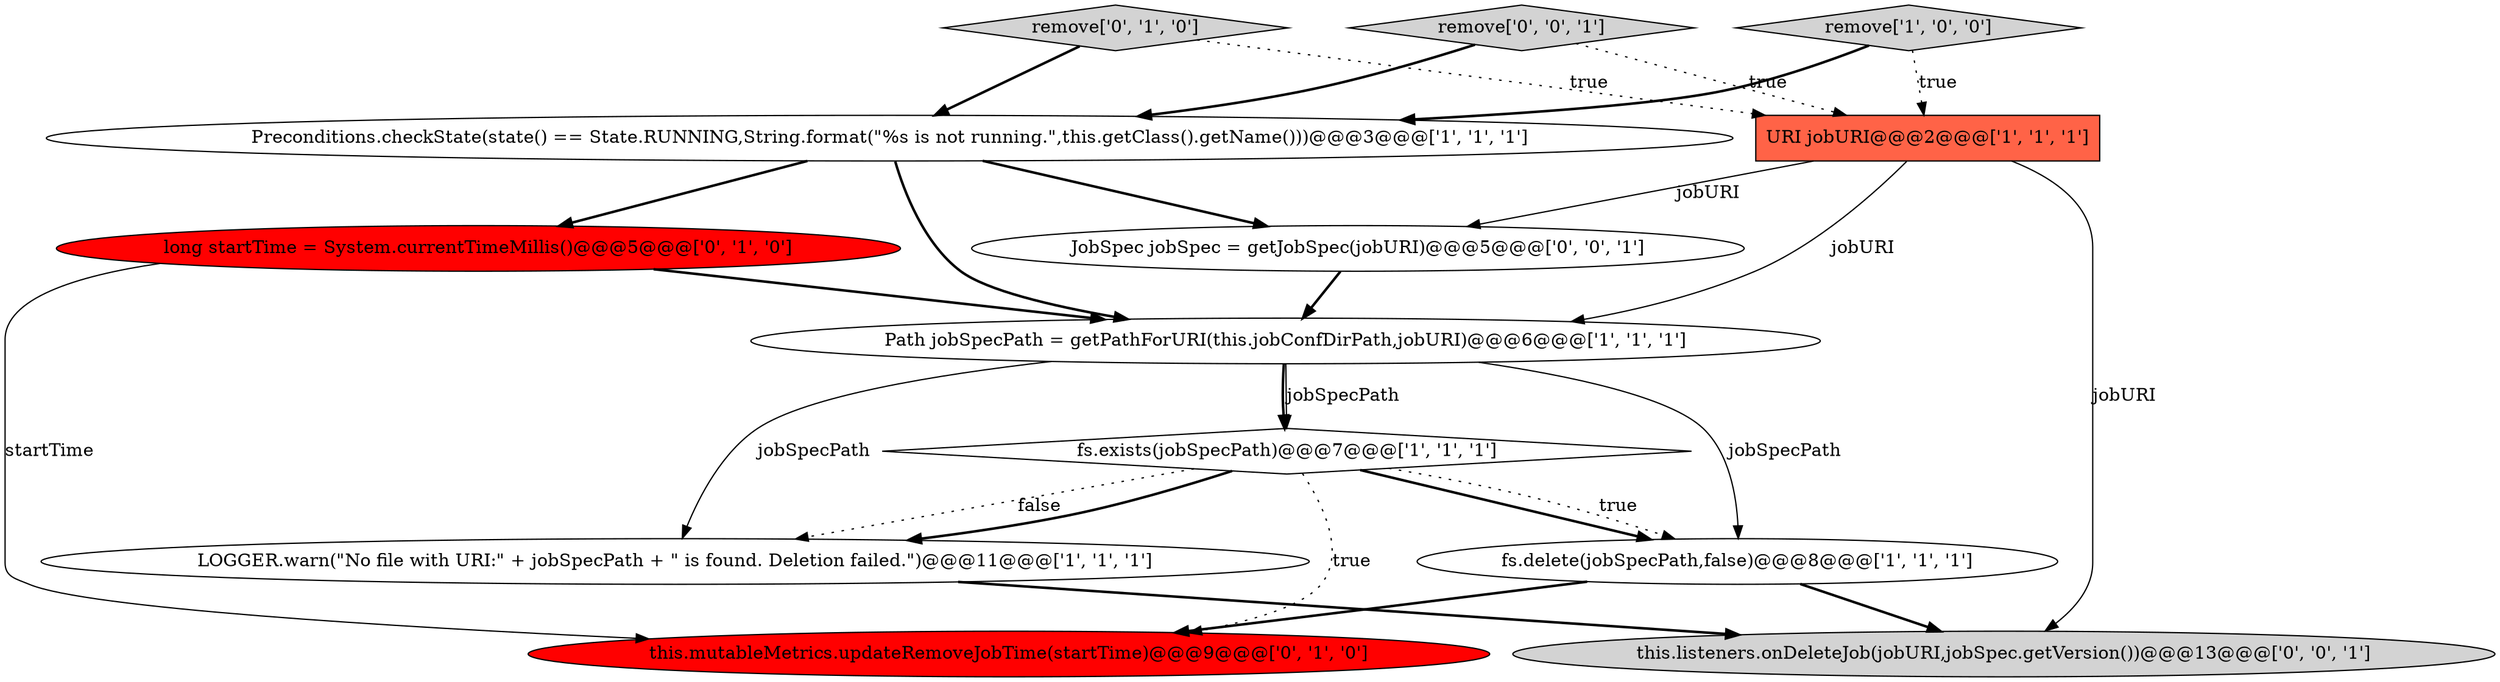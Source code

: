digraph {
8 [style = filled, label = "this.mutableMetrics.updateRemoveJobTime(startTime)@@@9@@@['0', '1', '0']", fillcolor = red, shape = ellipse image = "AAA1AAABBB2BBB"];
9 [style = filled, label = "remove['0', '1', '0']", fillcolor = lightgray, shape = diamond image = "AAA0AAABBB2BBB"];
0 [style = filled, label = "fs.delete(jobSpecPath,false)@@@8@@@['1', '1', '1']", fillcolor = white, shape = ellipse image = "AAA0AAABBB1BBB"];
7 [style = filled, label = "long startTime = System.currentTimeMillis()@@@5@@@['0', '1', '0']", fillcolor = red, shape = ellipse image = "AAA1AAABBB2BBB"];
12 [style = filled, label = "this.listeners.onDeleteJob(jobURI,jobSpec.getVersion())@@@13@@@['0', '0', '1']", fillcolor = lightgray, shape = ellipse image = "AAA0AAABBB3BBB"];
1 [style = filled, label = "URI jobURI@@@2@@@['1', '1', '1']", fillcolor = tomato, shape = box image = "AAA0AAABBB1BBB"];
5 [style = filled, label = "Path jobSpecPath = getPathForURI(this.jobConfDirPath,jobURI)@@@6@@@['1', '1', '1']", fillcolor = white, shape = ellipse image = "AAA0AAABBB1BBB"];
2 [style = filled, label = "Preconditions.checkState(state() == State.RUNNING,String.format(\"%s is not running.\",this.getClass().getName()))@@@3@@@['1', '1', '1']", fillcolor = white, shape = ellipse image = "AAA0AAABBB1BBB"];
4 [style = filled, label = "LOGGER.warn(\"No file with URI:\" + jobSpecPath + \" is found. Deletion failed.\")@@@11@@@['1', '1', '1']", fillcolor = white, shape = ellipse image = "AAA0AAABBB1BBB"];
11 [style = filled, label = "JobSpec jobSpec = getJobSpec(jobURI)@@@5@@@['0', '0', '1']", fillcolor = white, shape = ellipse image = "AAA0AAABBB3BBB"];
3 [style = filled, label = "fs.exists(jobSpecPath)@@@7@@@['1', '1', '1']", fillcolor = white, shape = diamond image = "AAA0AAABBB1BBB"];
6 [style = filled, label = "remove['1', '0', '0']", fillcolor = lightgray, shape = diamond image = "AAA0AAABBB1BBB"];
10 [style = filled, label = "remove['0', '0', '1']", fillcolor = lightgray, shape = diamond image = "AAA0AAABBB3BBB"];
5->3 [style = bold, label=""];
1->5 [style = solid, label="jobURI"];
9->2 [style = bold, label=""];
3->4 [style = dotted, label="false"];
0->12 [style = bold, label=""];
6->1 [style = dotted, label="true"];
5->4 [style = solid, label="jobSpecPath"];
1->12 [style = solid, label="jobURI"];
3->4 [style = bold, label=""];
3->0 [style = bold, label=""];
5->3 [style = solid, label="jobSpecPath"];
1->11 [style = solid, label="jobURI"];
6->2 [style = bold, label=""];
11->5 [style = bold, label=""];
7->5 [style = bold, label=""];
7->8 [style = solid, label="startTime"];
0->8 [style = bold, label=""];
3->0 [style = dotted, label="true"];
9->1 [style = dotted, label="true"];
4->12 [style = bold, label=""];
10->2 [style = bold, label=""];
10->1 [style = dotted, label="true"];
2->7 [style = bold, label=""];
3->8 [style = dotted, label="true"];
5->0 [style = solid, label="jobSpecPath"];
2->11 [style = bold, label=""];
2->5 [style = bold, label=""];
}
